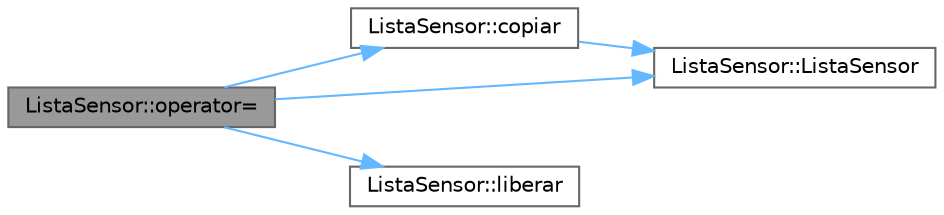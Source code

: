 digraph "ListaSensor::operator="
{
 // INTERACTIVE_SVG=YES
 // LATEX_PDF_SIZE
  bgcolor="transparent";
  edge [fontname=Helvetica,fontsize=10,labelfontname=Helvetica,labelfontsize=10];
  node [fontname=Helvetica,fontsize=10,shape=box,height=0.2,width=0.4];
  rankdir="LR";
  Node1 [id="Node000001",label="ListaSensor::operator=",height=0.2,width=0.4,color="gray40", fillcolor="grey60", style="filled", fontcolor="black",tooltip="Operador de asignación (Regla de Tres)"];
  Node1 -> Node2 [id="edge5_Node000001_Node000002",color="steelblue1",style="solid",tooltip=" "];
  Node2 [id="Node000002",label="ListaSensor::copiar",height=0.2,width=0.4,color="grey40", fillcolor="white", style="filled",URL="$classListaSensor.html#abeca79d0410015b3d935876328c269e3",tooltip="Copia profunda de otra lista."];
  Node2 -> Node3 [id="edge6_Node000002_Node000003",color="steelblue1",style="solid",tooltip=" "];
  Node3 [id="Node000003",label="ListaSensor::ListaSensor",height=0.2,width=0.4,color="grey40", fillcolor="white", style="filled",URL="$classListaSensor.html#add555365175bf2140b81b9a2b5a303f5",tooltip="Constructor por defecto."];
  Node1 -> Node4 [id="edge7_Node000001_Node000004",color="steelblue1",style="solid",tooltip=" "];
  Node4 [id="Node000004",label="ListaSensor::liberar",height=0.2,width=0.4,color="grey40", fillcolor="white", style="filled",URL="$classListaSensor.html#ad7832831f2089f21a189cdc7b9fea56e",tooltip="Libera toda la memoria de la lista."];
  Node1 -> Node3 [id="edge8_Node000001_Node000003",color="steelblue1",style="solid",tooltip=" "];
}
